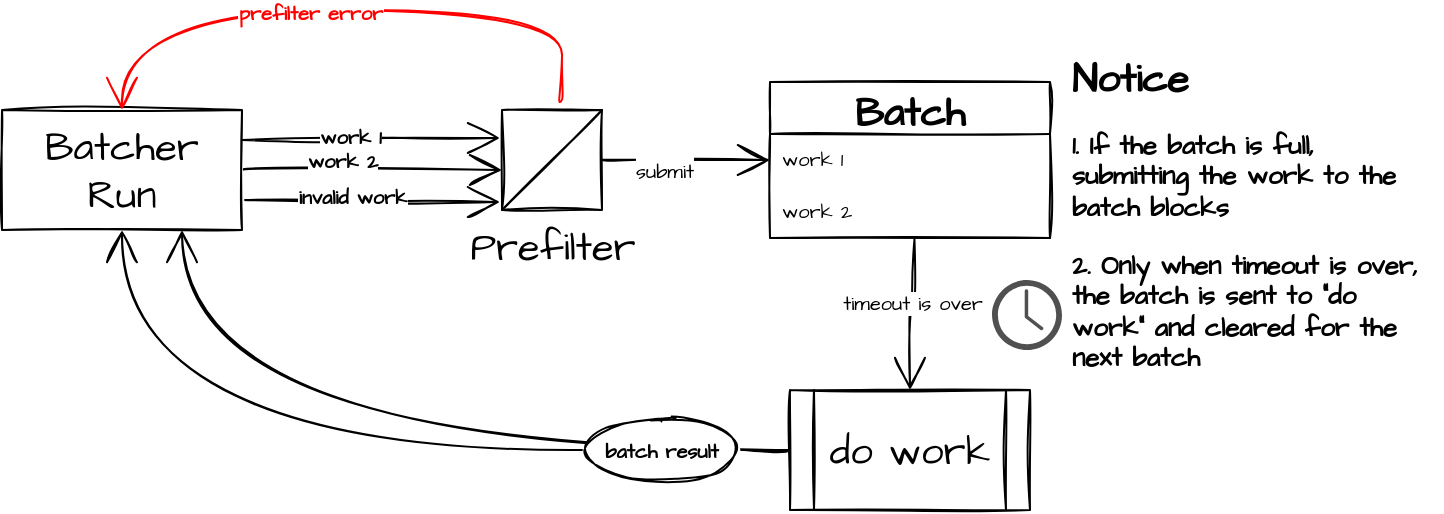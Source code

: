 <mxfile version="20.2.1" type="embed"><diagram id="inMPcjYvnmvmxzhDKLPN" name="Page-1"><mxGraphModel dx="1746" dy="589" grid="1" gridSize="10" guides="1" tooltips="1" connect="1" arrows="1" fold="1" page="1" pageScale="1" pageWidth="827" pageHeight="1169" math="0" shadow="0"><root><mxCell id="0"/><mxCell id="1" parent="0"/><mxCell id="4" style="edgeStyle=orthogonalEdgeStyle;curved=1;rounded=0;sketch=1;hachureGap=4;orthogonalLoop=1;jettySize=auto;html=1;exitX=1;exitY=0.25;exitDx=0;exitDy=0;entryX=-0.02;entryY=0.28;entryDx=0;entryDy=0;fontFamily=Architects Daughter;fontSource=https%3A%2F%2Ffonts.googleapis.com%2Fcss%3Ffamily%3DArchitects%2BDaughter;fontSize=16;endArrow=open;startSize=14;endSize=14;sourcePerimeterSpacing=8;targetPerimeterSpacing=8;entryPerimeter=0;" parent="1" source="2" target="13" edge="1"><mxGeometry relative="1" as="geometry"/></mxCell><mxCell id="7" value="&lt;font style=&quot;font-size: 10px;&quot;&gt;&lt;b&gt;work 1&lt;/b&gt;&lt;/font&gt;" style="edgeLabel;html=1;align=center;verticalAlign=middle;resizable=0;points=[];fontSize=20;fontFamily=Architects Daughter;" parent="4" vertex="1" connectable="0"><mxGeometry x="-0.175" relative="1" as="geometry"><mxPoint y="-5" as="offset"/></mxGeometry></mxCell><mxCell id="5" style="edgeStyle=orthogonalEdgeStyle;curved=1;rounded=0;sketch=1;hachureGap=4;orthogonalLoop=1;jettySize=auto;html=1;exitX=1;exitY=0.5;exitDx=0;exitDy=0;fontFamily=Architects Daughter;fontSource=https%3A%2F%2Ffonts.googleapis.com%2Fcss%3Ffamily%3DArchitects%2BDaughter;fontSize=16;endArrow=open;startSize=14;endSize=14;sourcePerimeterSpacing=8;targetPerimeterSpacing=8;" parent="1" source="2" edge="1"><mxGeometry relative="1" as="geometry"><mxPoint x="210" y="310" as="targetPoint"/><Array as="points"><mxPoint x="210" y="310"/></Array></mxGeometry></mxCell><mxCell id="8" value="&lt;b&gt;work 2&lt;/b&gt;" style="edgeLabel;html=1;align=center;verticalAlign=middle;resizable=0;points=[];fontSize=10;fontFamily=Architects Daughter;" parent="5" vertex="1" connectable="0"><mxGeometry x="-0.14" y="4" relative="1" as="geometry"><mxPoint x="-6" y="-1" as="offset"/></mxGeometry></mxCell><mxCell id="6" style="edgeStyle=orthogonalEdgeStyle;curved=1;rounded=0;sketch=1;hachureGap=4;orthogonalLoop=1;jettySize=auto;html=1;exitX=1;exitY=0.75;exitDx=0;exitDy=0;entryX=-0.02;entryY=0.92;entryDx=0;entryDy=0;fontFamily=Architects Daughter;fontSource=https%3A%2F%2Ffonts.googleapis.com%2Fcss%3Ffamily%3DArchitects%2BDaughter;fontSize=16;endArrow=open;startSize=14;endSize=14;sourcePerimeterSpacing=8;targetPerimeterSpacing=8;entryPerimeter=0;" parent="1" source="2" target="13" edge="1"><mxGeometry relative="1" as="geometry"/></mxCell><mxCell id="9" value="&lt;b&gt;invalid work&lt;/b&gt;" style="edgeLabel;html=1;align=center;verticalAlign=middle;resizable=0;points=[];fontSize=10;fontFamily=Architects Daughter;" parent="6" vertex="1" connectable="0"><mxGeometry x="-0.158" y="2" relative="1" as="geometry"><mxPoint as="offset"/></mxGeometry></mxCell><mxCell id="2" value="Batcher Run" style="rounded=0;whiteSpace=wrap;html=1;sketch=1;hachureGap=4;fontFamily=Architects Daughter;fontSource=https%3A%2F%2Ffonts.googleapis.com%2Fcss%3Ffamily%3DArchitects%2BDaughter;fontSize=20;" parent="1" vertex="1"><mxGeometry x="-40" y="280" width="120" height="60" as="geometry"/></mxCell><mxCell id="12" style="edgeStyle=orthogonalEdgeStyle;curved=1;rounded=0;sketch=1;hachureGap=4;orthogonalLoop=1;jettySize=auto;html=1;exitX=0.516;exitY=1.023;exitDx=0;exitDy=0;entryX=0.5;entryY=0;entryDx=0;entryDy=0;fontFamily=Architects Daughter;fontSource=https%3A%2F%2Ffonts.googleapis.com%2Fcss%3Ffamily%3DArchitects%2BDaughter;fontSize=20;endArrow=open;startSize=14;endSize=14;sourcePerimeterSpacing=8;targetPerimeterSpacing=8;exitPerimeter=0;" parent="1" source="30" target="11" edge="1"><mxGeometry relative="1" as="geometry"><mxPoint x="430" y="370" as="sourcePoint"/></mxGeometry></mxCell><mxCell id="17" value="timeout is over" style="edgeLabel;html=1;align=center;verticalAlign=middle;resizable=0;points=[];fontSize=10;fontFamily=Architects Daughter;" parent="12" vertex="1" connectable="0"><mxGeometry x="-0.2" y="-1" relative="1" as="geometry"><mxPoint as="offset"/></mxGeometry></mxCell><mxCell id="10" value="" style="sketch=0;pointerEvents=1;shadow=0;dashed=0;html=1;strokeColor=none;fillColor=#505050;labelPosition=center;verticalLabelPosition=bottom;verticalAlign=top;outlineConnect=0;align=center;shape=mxgraph.office.concepts.clock;hachureGap=4;fontFamily=Architects Daughter;fontSource=https%3A%2F%2Ffonts.googleapis.com%2Fcss%3Ffamily%3DArchitects%2BDaughter;fontSize=10;" parent="1" vertex="1"><mxGeometry x="455" y="365" width="35" height="35" as="geometry"/></mxCell><mxCell id="18" style="edgeStyle=orthogonalEdgeStyle;curved=1;rounded=0;sketch=1;hachureGap=4;orthogonalLoop=1;jettySize=auto;html=1;exitX=0;exitY=0.5;exitDx=0;exitDy=0;entryX=0.75;entryY=1;entryDx=0;entryDy=0;fontFamily=Architects Daughter;fontSource=https%3A%2F%2Ffonts.googleapis.com%2Fcss%3Ffamily%3DArchitects%2BDaughter;fontSize=10;endArrow=open;startSize=14;endSize=14;sourcePerimeterSpacing=8;targetPerimeterSpacing=8;" parent="1" source="11" target="2" edge="1"><mxGeometry relative="1" as="geometry"/></mxCell><mxCell id="19" style="edgeStyle=orthogonalEdgeStyle;curved=1;rounded=0;sketch=1;hachureGap=4;orthogonalLoop=1;jettySize=auto;html=1;exitX=0;exitY=0.5;exitDx=0;exitDy=0;entryX=0.5;entryY=1;entryDx=0;entryDy=0;fontFamily=Architects Daughter;fontSource=https%3A%2F%2Ffonts.googleapis.com%2Fcss%3Ffamily%3DArchitects%2BDaughter;fontSize=10;endArrow=open;startSize=14;endSize=14;targetPerimeterSpacing=8;startArrow=none;" parent="1" source="23" target="2" edge="1"><mxGeometry relative="1" as="geometry"/></mxCell><mxCell id="11" value="&lt;font style=&quot;font-size: 20px;&quot;&gt;do work&lt;/font&gt;" style="shape=process;whiteSpace=wrap;html=1;backgroundOutline=1;sketch=1;hachureGap=4;fontFamily=Architects Daughter;fontSource=https%3A%2F%2Ffonts.googleapis.com%2Fcss%3Ffamily%3DArchitects%2BDaughter;fontSize=10;" parent="1" vertex="1"><mxGeometry x="354" y="420" width="120" height="60" as="geometry"/></mxCell><mxCell id="21" style="edgeStyle=orthogonalEdgeStyle;curved=1;rounded=0;sketch=1;hachureGap=4;orthogonalLoop=1;jettySize=auto;html=1;entryX=0.5;entryY=0;entryDx=0;entryDy=0;fontFamily=Architects Daughter;fontSource=https%3A%2F%2Ffonts.googleapis.com%2Fcss%3Ffamily%3DArchitects%2BDaughter;fontSize=10;endArrow=open;startSize=14;endSize=14;sourcePerimeterSpacing=8;targetPerimeterSpacing=8;exitX=0.58;exitY=-0.08;exitDx=0;exitDy=0;exitPerimeter=0;strokeColor=#FF0000;" parent="1" source="13" target="2" edge="1"><mxGeometry relative="1" as="geometry"><Array as="points"><mxPoint x="240" y="276"/><mxPoint x="240" y="230"/><mxPoint x="20" y="230"/></Array></mxGeometry></mxCell><mxCell id="27" value="&lt;b&gt;&lt;font color=&quot;#ff0000&quot;&gt;prefilter error&lt;/font&gt;&lt;/b&gt;" style="edgeLabel;html=1;align=center;verticalAlign=middle;resizable=0;points=[];fontSize=10;fontFamily=Architects Daughter;" parent="21" vertex="1" connectable="0"><mxGeometry x="0.091" y="1" relative="1" as="geometry"><mxPoint as="offset"/></mxGeometry></mxCell><mxCell id="32" style="edgeStyle=orthogonalEdgeStyle;curved=1;rounded=0;sketch=1;hachureGap=4;orthogonalLoop=1;jettySize=auto;html=1;exitX=1;exitY=0.5;exitDx=0;exitDy=0;exitPerimeter=0;entryX=0;entryY=0.5;entryDx=0;entryDy=0;fontFamily=Architects Daughter;fontSource=https%3A%2F%2Ffonts.googleapis.com%2Fcss%3Ffamily%3DArchitects%2BDaughter;fontSize=20;fontColor=#000000;endArrow=open;startSize=14;endSize=14;sourcePerimeterSpacing=8;targetPerimeterSpacing=8;strokeColor=#000000;" parent="1" source="13" target="29" edge="1"><mxGeometry relative="1" as="geometry"/></mxCell><mxCell id="33" value="&lt;font style=&quot;font-size: 10px;&quot;&gt;submit&lt;/font&gt;" style="edgeLabel;html=1;align=center;verticalAlign=middle;resizable=0;points=[];fontSize=20;fontFamily=Architects Daughter;fontColor=#000000;" parent="32" vertex="1" connectable="0"><mxGeometry x="-0.272" y="-2" relative="1" as="geometry"><mxPoint as="offset"/></mxGeometry></mxCell><mxCell id="13" value="Prefilter" style="verticalLabelPosition=bottom;align=center;dashed=0;html=1;verticalAlign=top;shape=mxgraph.pid.filters.filter;sketch=1;hachureGap=4;fontFamily=Architects Daughter;fontSource=https%3A%2F%2Ffonts.googleapis.com%2Fcss%3Ffamily%3DArchitects%2BDaughter;fontSize=20;" parent="1" vertex="1"><mxGeometry x="210" y="280" width="50" height="50" as="geometry"/></mxCell><mxCell id="23" value="&lt;b&gt;batch result&lt;/b&gt;" style="ellipse;whiteSpace=wrap;html=1;sketch=1;hachureGap=4;fontFamily=Architects Daughter;fontSource=https%3A%2F%2Ffonts.googleapis.com%2Fcss%3Ffamily%3DArchitects%2BDaughter;fontSize=10;" parent="1" vertex="1"><mxGeometry x="250" y="435" width="80" height="30" as="geometry"/></mxCell><mxCell id="24" value="" style="edgeStyle=orthogonalEdgeStyle;curved=1;rounded=0;sketch=1;hachureGap=4;orthogonalLoop=1;jettySize=auto;html=1;exitX=0;exitY=0.5;exitDx=0;exitDy=0;entryX=1;entryY=0.5;entryDx=0;entryDy=0;fontFamily=Architects Daughter;fontSource=https%3A%2F%2Ffonts.googleapis.com%2Fcss%3Ffamily%3DArchitects%2BDaughter;fontSize=10;endArrow=none;startSize=14;endSize=14;sourcePerimeterSpacing=8;" parent="1" source="11" target="23" edge="1"><mxGeometry relative="1" as="geometry"><mxPoint x="354" y="450" as="sourcePoint"/><mxPoint x="20" y="340" as="targetPoint"/></mxGeometry></mxCell><mxCell id="28" value="Batch" style="swimlane;fontStyle=1;childLayout=stackLayout;horizontal=1;startSize=26;fillColor=none;horizontalStack=0;resizeParent=1;resizeParentMax=0;resizeLast=0;collapsible=1;marginBottom=0;sketch=1;hachureGap=4;fontFamily=Architects Daughter;fontSource=https%3A%2F%2Ffonts.googleapis.com%2Fcss%3Ffamily%3DArchitects%2BDaughter;fontSize=20;fontColor=#000000;" parent="1" vertex="1"><mxGeometry x="344" y="266" width="140" height="78" as="geometry"/></mxCell><mxCell id="29" value="work 1" style="text;strokeColor=none;fillColor=none;align=left;verticalAlign=top;spacingLeft=4;spacingRight=4;overflow=hidden;rotatable=0;points=[[0,0.5],[1,0.5]];portConstraint=eastwest;sketch=1;hachureGap=4;fontFamily=Architects Daughter;fontSource=https%3A%2F%2Ffonts.googleapis.com%2Fcss%3Ffamily%3DArchitects%2BDaughter;fontSize=10;fontColor=#000000;" parent="28" vertex="1"><mxGeometry y="26" width="140" height="26" as="geometry"/></mxCell><mxCell id="30" value="work 2" style="text;strokeColor=none;fillColor=none;align=left;verticalAlign=top;spacingLeft=4;spacingRight=4;overflow=hidden;rotatable=0;points=[[0,0.5],[1,0.5]];portConstraint=eastwest;sketch=1;hachureGap=4;fontFamily=Architects Daughter;fontSource=https%3A%2F%2Ffonts.googleapis.com%2Fcss%3Ffamily%3DArchitects%2BDaughter;fontSize=10;fontColor=#000000;" parent="28" vertex="1"><mxGeometry y="52" width="140" height="26" as="geometry"/></mxCell><mxCell id="34" value="&lt;h1&gt;Notice&lt;/h1&gt;&lt;p style=&quot;font-size: 13px;&quot;&gt;&lt;font style=&quot;font-size: 13px;&quot;&gt;&lt;b&gt;1. If the batch is full, submitting the work to the batch blocks&lt;/b&gt;&lt;/font&gt;&lt;/p&gt;&lt;p style=&quot;font-size: 13px;&quot;&gt;&lt;font style=&quot;font-size: 13px;&quot;&gt;&lt;b&gt;2. Only when timeout is over, the batch is sent to &quot;do work&quot; and cleared for the next batch&amp;nbsp;&lt;/b&gt;&lt;/font&gt;&lt;/p&gt;" style="text;html=1;strokeColor=none;fillColor=none;spacing=5;spacingTop=-20;whiteSpace=wrap;overflow=hidden;rounded=0;sketch=1;hachureGap=4;fontFamily=Architects Daughter;fontSource=https%3A%2F%2Ffonts.googleapis.com%2Fcss%3Ffamily%3DArchitects%2BDaughter;fontSize=10;fontColor=#000000;" parent="1" vertex="1"><mxGeometry x="490" y="250" width="190" height="170" as="geometry"/></mxCell></root></mxGraphModel></diagram></mxfile>